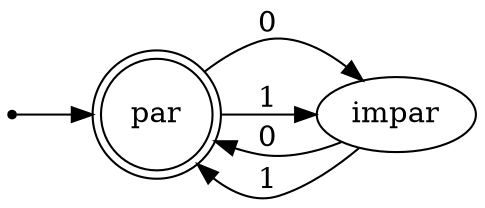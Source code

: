 digraph AFD { 
	rankdir=LR; 
	node [ shape = point ]; _qi;
	node [ shape = oval ];
	// transicoes 
	_qi -> par;
	par -> impar [ label = "0" ];
	par -> impar [ label = "1" ];
	impar -> par [ label = "0" ];
	impar -> par [ label = "1" ];
	// Estados Finais 
	par [ shape = "doublecircle"]; 
}